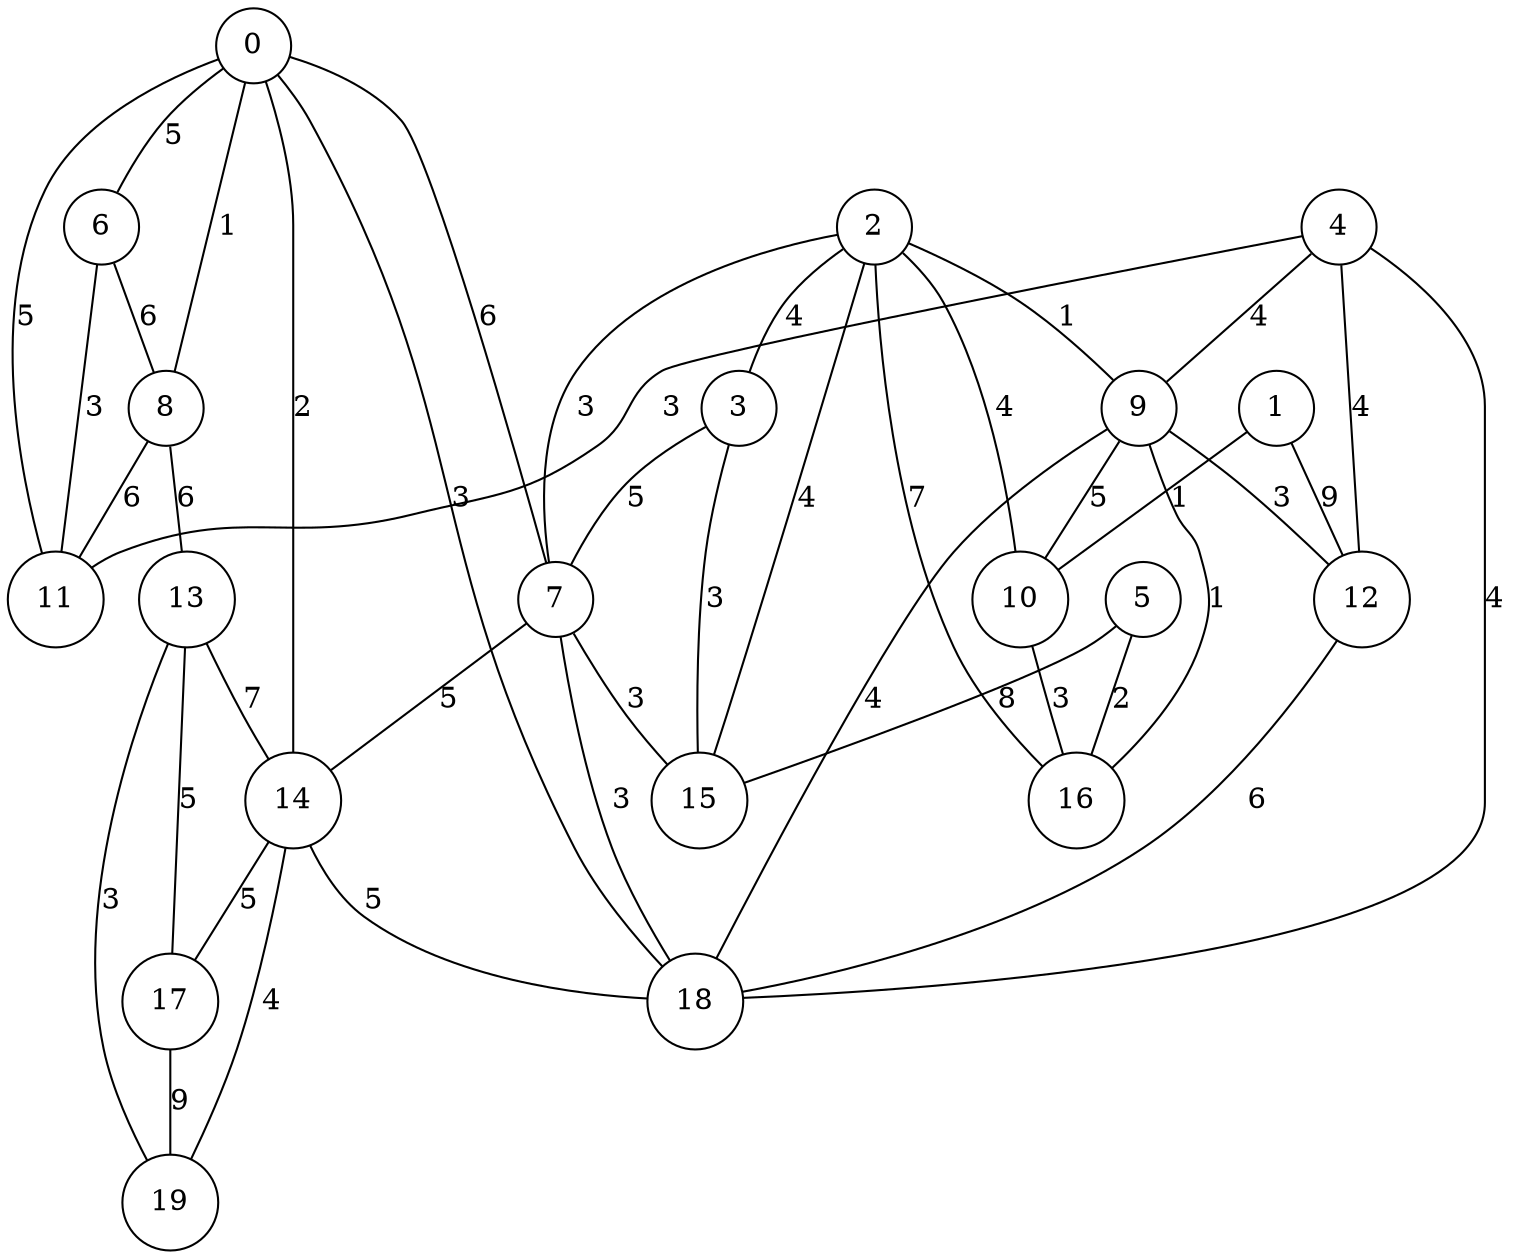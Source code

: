 graph qubit_interaction_graph {
    node [shape=circle];
    0 -- 6 [label=5];
    0 -- 11 [label=5];
    0 -- 18 [label=3];
    0 -- 14 [label=2];
    0 -- 7 [label=6];
    0 -- 8 [label=1];
    1 -- 12 [label=9];
    1 -- 10 [label=1];
    2 -- 7 [label=3];
    2 -- 16 [label=7];
    2 -- 10 [label=4];
    2 -- 3 [label=4];
    2 -- 9 [label=1];
    2 -- 15 [label=4];
    3 -- 7 [label=5];
    3 -- 15 [label=3];
    4 -- 9 [label=4];
    4 -- 11 [label=3];
    4 -- 18 [label=4];
    4 -- 12 [label=4];
    5 -- 15 [label=8];
    5 -- 16 [label=2];
    6 -- 8 [label=6];
    6 -- 11 [label=3];
    7 -- 15 [label=3];
    7 -- 14 [label=5];
    7 -- 18 [label=3];
    8 -- 13 [label=6];
    8 -- 11 [label=6];
    9 -- 10 [label=5];
    9 -- 12 [label=3];
    9 -- 16 [label=1];
    9 -- 18 [label=4];
    10 -- 16 [label=3];
    12 -- 18 [label=6];
    13 -- 14 [label=7];
    13 -- 17 [label=5];
    13 -- 19 [label=3];
    14 -- 18 [label=5];
    14 -- 19 [label=4];
    14 -- 17 [label=5];
    17 -- 19 [label=9];
}